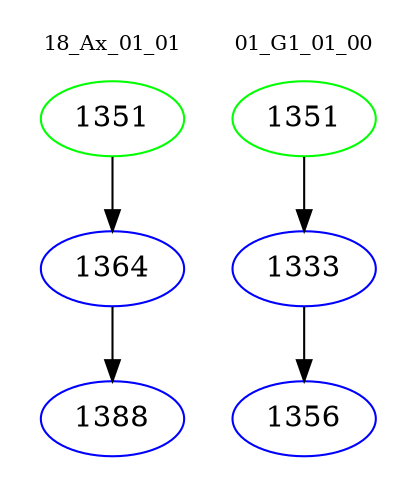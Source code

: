 digraph{
subgraph cluster_0 {
color = white
label = "18_Ax_01_01";
fontsize=10;
T0_1351 [label="1351", color="green"]
T0_1351 -> T0_1364 [color="black"]
T0_1364 [label="1364", color="blue"]
T0_1364 -> T0_1388 [color="black"]
T0_1388 [label="1388", color="blue"]
}
subgraph cluster_1 {
color = white
label = "01_G1_01_00";
fontsize=10;
T1_1351 [label="1351", color="green"]
T1_1351 -> T1_1333 [color="black"]
T1_1333 [label="1333", color="blue"]
T1_1333 -> T1_1356 [color="black"]
T1_1356 [label="1356", color="blue"]
}
}
